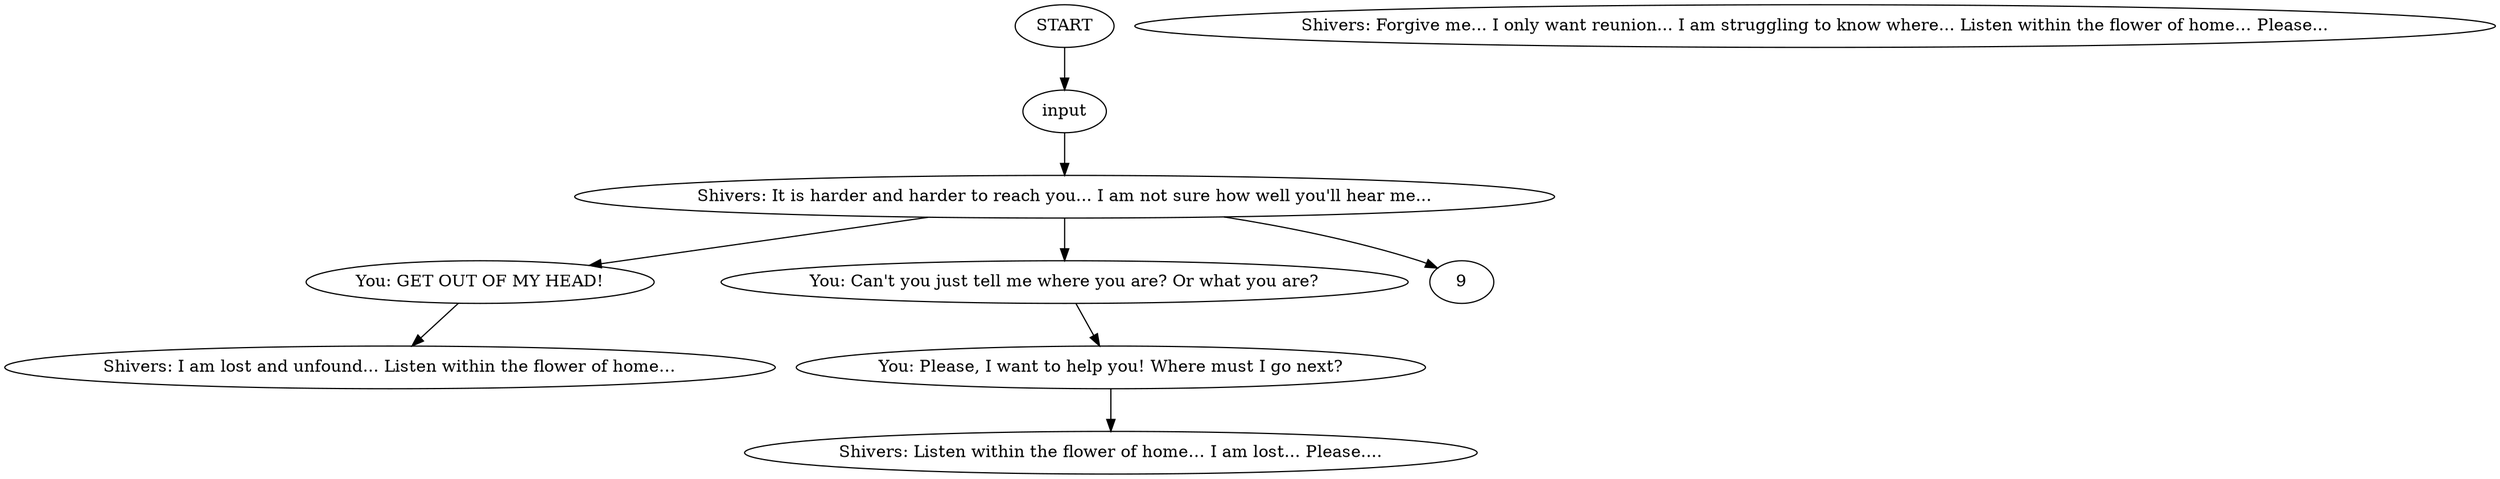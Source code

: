 # WALKWAY ORB / walkwaycoat
# This is the third Shivers in the coat quest. It is a challenging orb.
# ==================================================
digraph G {
	  0 [label="START"];
	  1 [label="input"];
	  2 [label="You: GET OUT OF MY HEAD!"];
	  3 [label="Shivers: It is harder and harder to reach you... I am not sure how well you'll hear me..."];
	  4 [label="Shivers: Listen within the flower of home… I am lost... Please...."];
	  5 [label="Shivers: Forgive me... I only want reunion... I am struggling to know where... Listen within the flower of home… Please..."];
	  6 [label="Shivers: I am lost and unfound... Listen within the flower of home…"];
	  7 [label="You: Please, I want to help you! Where must I go next?"];
	  8 [label="You: Can't you just tell me where you are? Or what you are?"];
	  0 -> 1
	  1 -> 3
	  2 -> 6
	  3 -> 8
	  3 -> 9
	  3 -> 2
	  7 -> 4
	  8 -> 7
}

